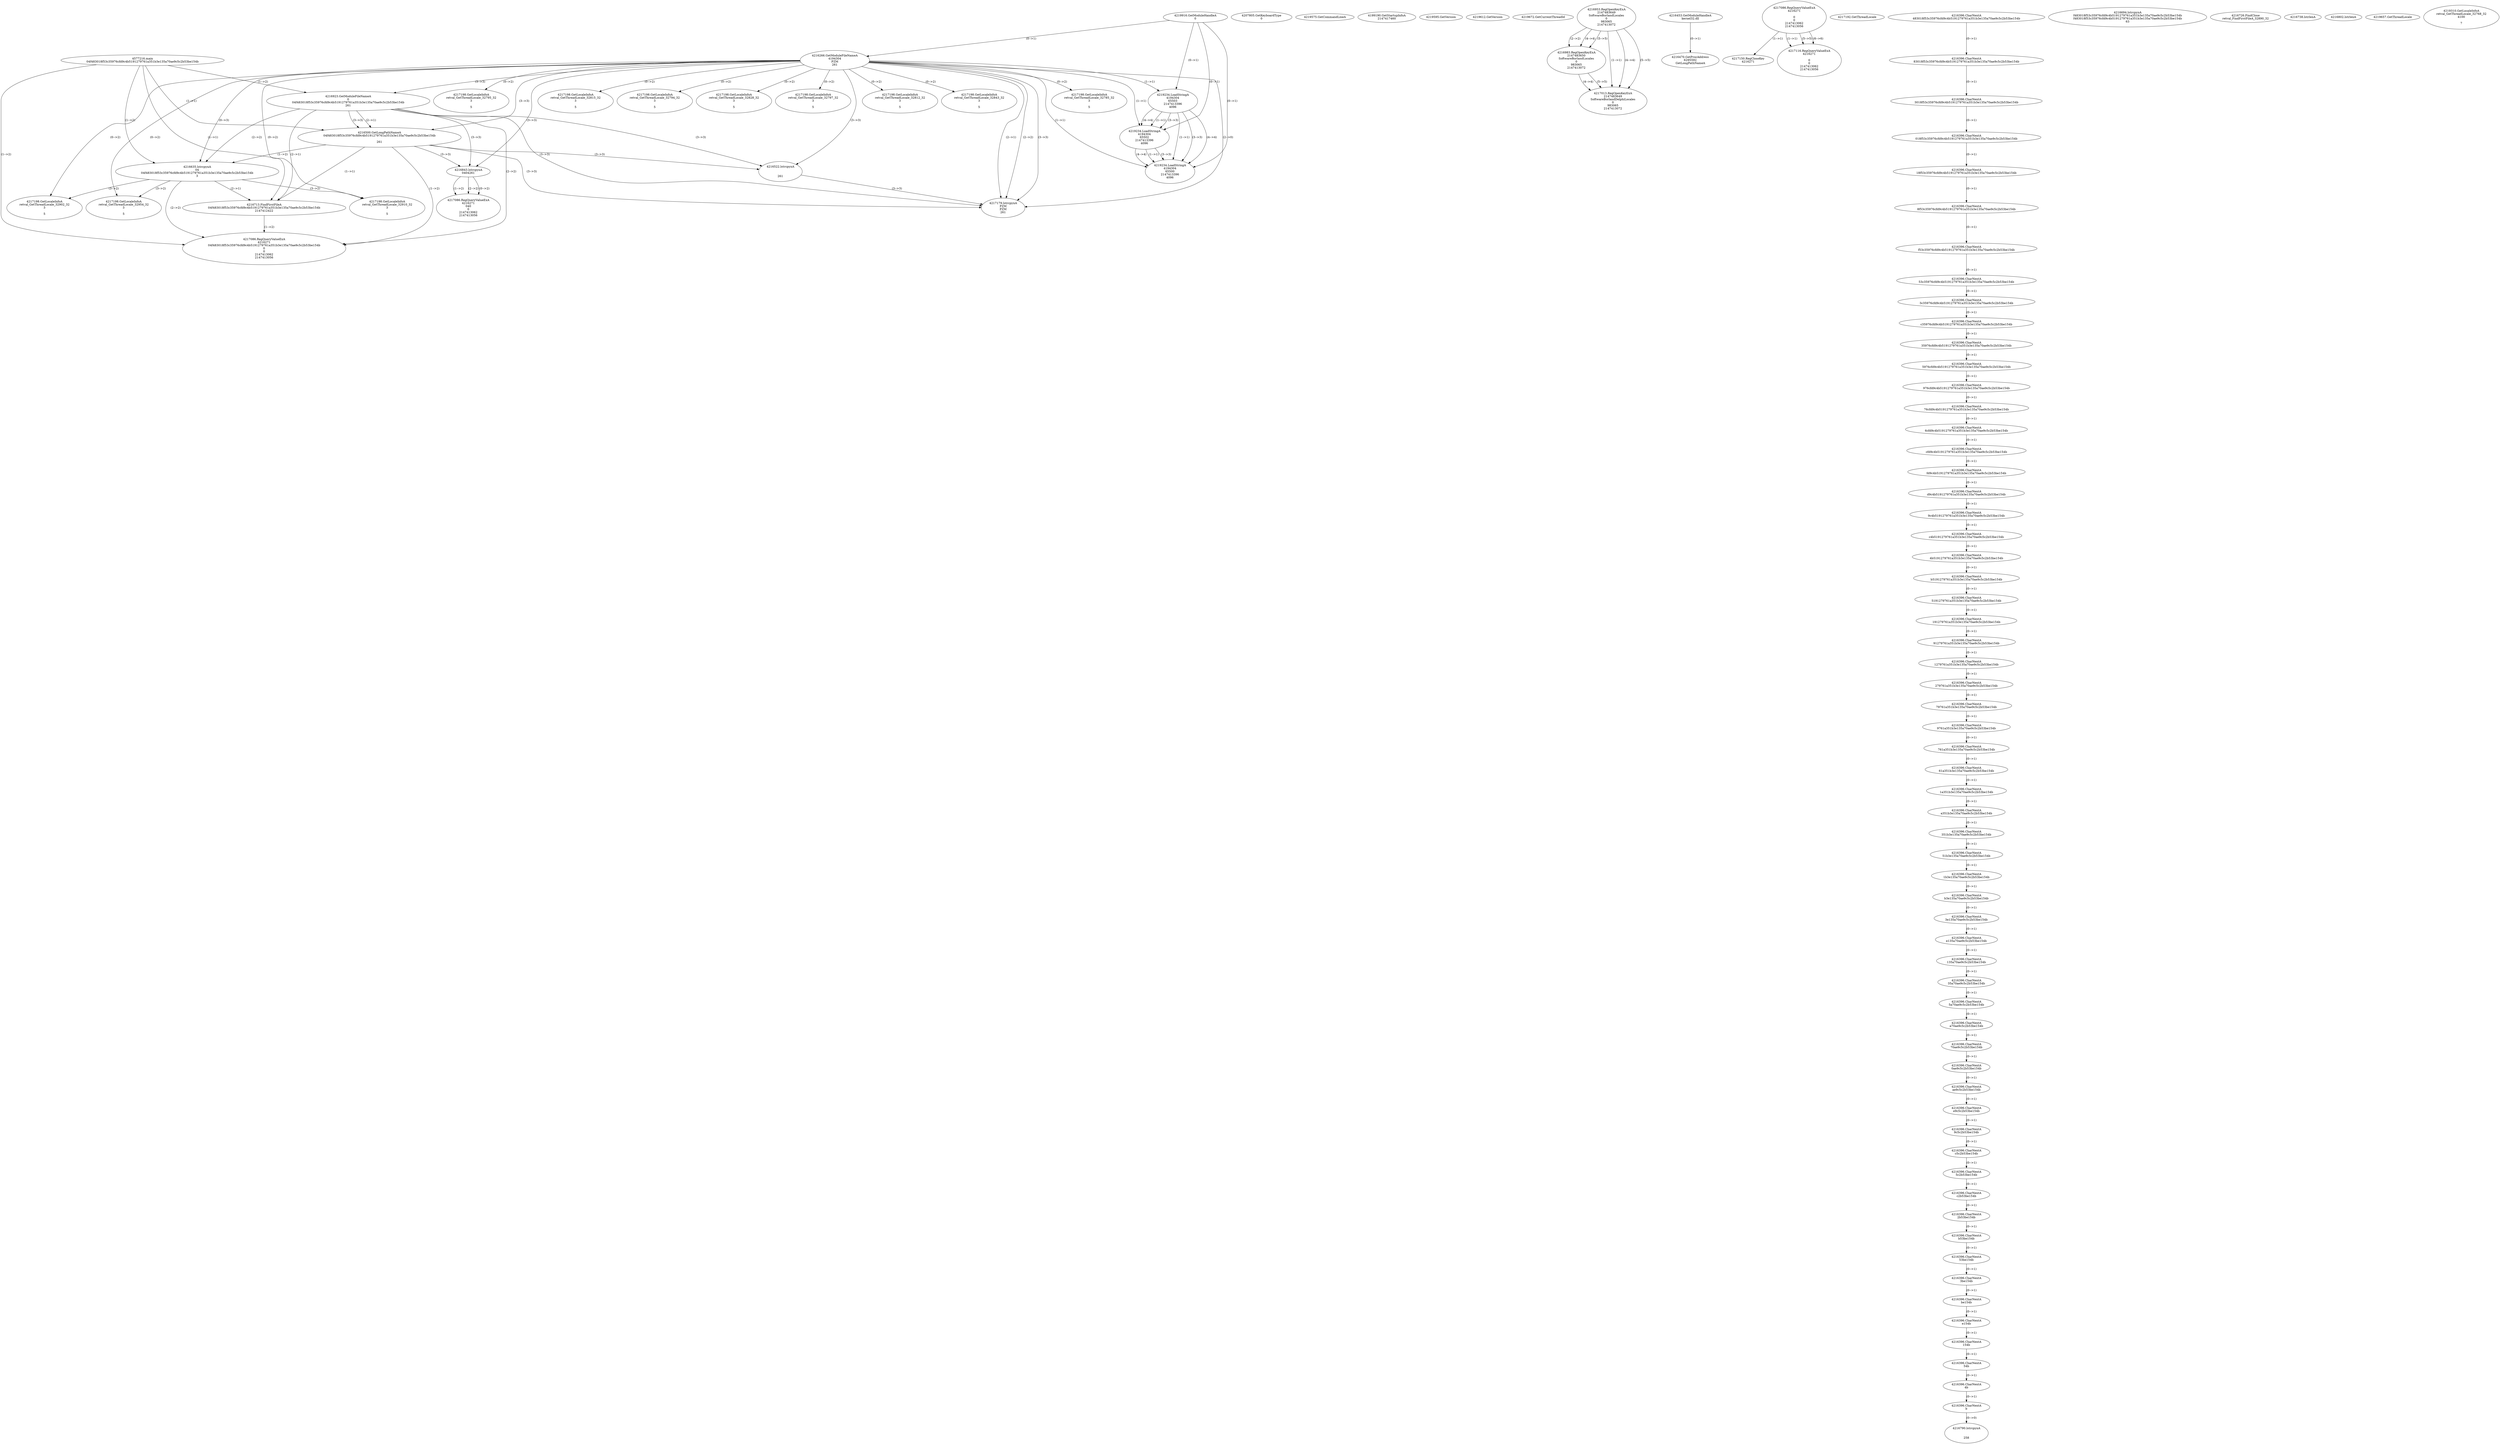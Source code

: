 // Global SCDG with merge call
digraph {
	0 [label="4577216.main
04f483018f53c35976cfd9c4b5191279761a351b3e135a70ae9c5c2b53be154b"]
	1 [label="4219916.GetModuleHandleA
0"]
	2 [label="4207805.GetKeyboardType
0"]
	3 [label="4219575.GetCommandLineA
"]
	4 [label="4199190.GetStartupInfoA
2147417460"]
	5 [label="4219595.GetVersion
"]
	6 [label="4219612.GetVersion
"]
	7 [label="4219672.GetCurrentThreadId
"]
	8 [label="4216266.GetModuleFileNameA
4194304
PZM
261"]
	1 -> 8 [label="(0-->1)"]
	9 [label="4216923.GetModuleFileNameA
0
04f483018f53c35976cfd9c4b5191279761a351b3e135a70ae9c5c2b53be154b
261"]
	0 -> 9 [label="(1-->2)"]
	8 -> 9 [label="(3-->3)"]
	10 [label="4216953.RegOpenKeyExA
2147483649
Software\Borland\Locales
0
983065
2147413072"]
	11 [label="4216983.RegOpenKeyExA
2147483650
Software\Borland\Locales
0
983065
2147413072"]
	10 -> 11 [label="(2-->2)"]
	10 -> 11 [label="(4-->4)"]
	10 -> 11 [label="(5-->5)"]
	12 [label="4216453.GetModuleHandleA
kernel32.dll"]
	13 [label="4216470.GetProcAddress
6295592
GetLongPathNameA"]
	12 -> 13 [label="(0-->1)"]
	14 [label="4216500.GetLongPathNameA
04f483018f53c35976cfd9c4b5191279761a351b3e135a70ae9c5c2b53be154b

261"]
	0 -> 14 [label="(1-->1)"]
	9 -> 14 [label="(2-->1)"]
	8 -> 14 [label="(3-->3)"]
	9 -> 14 [label="(3-->3)"]
	15 [label="4216522.lstrcpynA


261"]
	8 -> 15 [label="(3-->3)"]
	9 -> 15 [label="(3-->3)"]
	14 -> 15 [label="(3-->3)"]
	16 [label="4217086.RegQueryValueExA
4216271

0
0
2147413062
2147413056"]
	17 [label="4217150.RegCloseKey
4216271"]
	16 -> 17 [label="(1-->1)"]
	18 [label="4217179.lstrcpynA
PZM
PZM
261"]
	8 -> 18 [label="(2-->1)"]
	8 -> 18 [label="(2-->2)"]
	8 -> 18 [label="(3-->3)"]
	9 -> 18 [label="(3-->3)"]
	14 -> 18 [label="(3-->3)"]
	15 -> 18 [label="(3-->3)"]
	8 -> 18 [label="(2-->0)"]
	19 [label="4217192.GetThreadLocale
"]
	20 [label="4217198.GetLocaleInfoA
retval_GetThreadLocale_32785_32
3

5"]
	8 -> 20 [label="(0-->2)"]
	21 [label="4219234.LoadStringA
4194304
65503
2147413396
4096"]
	1 -> 21 [label="(0-->1)"]
	8 -> 21 [label="(1-->1)"]
	22 [label="4217116.RegQueryValueExA
4216271

0
0
2147413062
2147413056"]
	16 -> 22 [label="(1-->1)"]
	16 -> 22 [label="(5-->5)"]
	16 -> 22 [label="(6-->6)"]
	23 [label="4217198.GetLocaleInfoA
retval_GetThreadLocale_32795_32
3

5"]
	8 -> 23 [label="(0-->2)"]
	24 [label="4219234.LoadStringA
4194304
65502
2147413396
4096"]
	1 -> 24 [label="(0-->1)"]
	8 -> 24 [label="(1-->1)"]
	21 -> 24 [label="(1-->1)"]
	21 -> 24 [label="(3-->3)"]
	21 -> 24 [label="(4-->4)"]
	25 [label="4216635.lstrcpynA
04
04f483018f53c35976cfd9c4b5191279761a351b3e135a70ae9c5c2b53be154b
3"]
	0 -> 25 [label="(1-->2)"]
	9 -> 25 [label="(2-->2)"]
	14 -> 25 [label="(1-->2)"]
	8 -> 25 [label="(0-->3)"]
	26 [label="4216396.CharNextA
483018f53c35976cfd9c4b5191279761a351b3e135a70ae9c5c2b53be154b"]
	27 [label="4216396.CharNextA
83018f53c35976cfd9c4b5191279761a351b3e135a70ae9c5c2b53be154b"]
	26 -> 27 [label="(0-->1)"]
	28 [label="4216396.CharNextA
3018f53c35976cfd9c4b5191279761a351b3e135a70ae9c5c2b53be154b"]
	27 -> 28 [label="(0-->1)"]
	29 [label="4216396.CharNextA
018f53c35976cfd9c4b5191279761a351b3e135a70ae9c5c2b53be154b"]
	28 -> 29 [label="(0-->1)"]
	30 [label="4216396.CharNextA
18f53c35976cfd9c4b5191279761a351b3e135a70ae9c5c2b53be154b"]
	29 -> 30 [label="(0-->1)"]
	31 [label="4216396.CharNextA
8f53c35976cfd9c4b5191279761a351b3e135a70ae9c5c2b53be154b"]
	30 -> 31 [label="(0-->1)"]
	32 [label="4216396.CharNextA
f53c35976cfd9c4b5191279761a351b3e135a70ae9c5c2b53be154b"]
	31 -> 32 [label="(0-->1)"]
	33 [label="4216396.CharNextA
53c35976cfd9c4b5191279761a351b3e135a70ae9c5c2b53be154b"]
	32 -> 33 [label="(0-->1)"]
	34 [label="4216396.CharNextA
3c35976cfd9c4b5191279761a351b3e135a70ae9c5c2b53be154b"]
	33 -> 34 [label="(0-->1)"]
	35 [label="4216396.CharNextA
c35976cfd9c4b5191279761a351b3e135a70ae9c5c2b53be154b"]
	34 -> 35 [label="(0-->1)"]
	36 [label="4216396.CharNextA
35976cfd9c4b5191279761a351b3e135a70ae9c5c2b53be154b"]
	35 -> 36 [label="(0-->1)"]
	37 [label="4216396.CharNextA
5976cfd9c4b5191279761a351b3e135a70ae9c5c2b53be154b"]
	36 -> 37 [label="(0-->1)"]
	38 [label="4216396.CharNextA
976cfd9c4b5191279761a351b3e135a70ae9c5c2b53be154b"]
	37 -> 38 [label="(0-->1)"]
	39 [label="4216396.CharNextA
76cfd9c4b5191279761a351b3e135a70ae9c5c2b53be154b"]
	38 -> 39 [label="(0-->1)"]
	40 [label="4216396.CharNextA
6cfd9c4b5191279761a351b3e135a70ae9c5c2b53be154b"]
	39 -> 40 [label="(0-->1)"]
	41 [label="4216396.CharNextA
cfd9c4b5191279761a351b3e135a70ae9c5c2b53be154b"]
	40 -> 41 [label="(0-->1)"]
	42 [label="4216396.CharNextA
fd9c4b5191279761a351b3e135a70ae9c5c2b53be154b"]
	41 -> 42 [label="(0-->1)"]
	43 [label="4216396.CharNextA
d9c4b5191279761a351b3e135a70ae9c5c2b53be154b"]
	42 -> 43 [label="(0-->1)"]
	44 [label="4216396.CharNextA
9c4b5191279761a351b3e135a70ae9c5c2b53be154b"]
	43 -> 44 [label="(0-->1)"]
	45 [label="4216396.CharNextA
c4b5191279761a351b3e135a70ae9c5c2b53be154b"]
	44 -> 45 [label="(0-->1)"]
	46 [label="4216396.CharNextA
4b5191279761a351b3e135a70ae9c5c2b53be154b"]
	45 -> 46 [label="(0-->1)"]
	47 [label="4216396.CharNextA
b5191279761a351b3e135a70ae9c5c2b53be154b"]
	46 -> 47 [label="(0-->1)"]
	48 [label="4216396.CharNextA
5191279761a351b3e135a70ae9c5c2b53be154b"]
	47 -> 48 [label="(0-->1)"]
	49 [label="4216396.CharNextA
191279761a351b3e135a70ae9c5c2b53be154b"]
	48 -> 49 [label="(0-->1)"]
	50 [label="4216396.CharNextA
91279761a351b3e135a70ae9c5c2b53be154b"]
	49 -> 50 [label="(0-->1)"]
	51 [label="4216396.CharNextA
1279761a351b3e135a70ae9c5c2b53be154b"]
	50 -> 51 [label="(0-->1)"]
	52 [label="4216396.CharNextA
279761a351b3e135a70ae9c5c2b53be154b"]
	51 -> 52 [label="(0-->1)"]
	53 [label="4216396.CharNextA
79761a351b3e135a70ae9c5c2b53be154b"]
	52 -> 53 [label="(0-->1)"]
	54 [label="4216396.CharNextA
9761a351b3e135a70ae9c5c2b53be154b"]
	53 -> 54 [label="(0-->1)"]
	55 [label="4216396.CharNextA
761a351b3e135a70ae9c5c2b53be154b"]
	54 -> 55 [label="(0-->1)"]
	56 [label="4216396.CharNextA
61a351b3e135a70ae9c5c2b53be154b"]
	55 -> 56 [label="(0-->1)"]
	57 [label="4216396.CharNextA
1a351b3e135a70ae9c5c2b53be154b"]
	56 -> 57 [label="(0-->1)"]
	58 [label="4216396.CharNextA
a351b3e135a70ae9c5c2b53be154b"]
	57 -> 58 [label="(0-->1)"]
	59 [label="4216396.CharNextA
351b3e135a70ae9c5c2b53be154b"]
	58 -> 59 [label="(0-->1)"]
	60 [label="4216396.CharNextA
51b3e135a70ae9c5c2b53be154b"]
	59 -> 60 [label="(0-->1)"]
	61 [label="4216396.CharNextA
1b3e135a70ae9c5c2b53be154b"]
	60 -> 61 [label="(0-->1)"]
	62 [label="4216396.CharNextA
b3e135a70ae9c5c2b53be154b"]
	61 -> 62 [label="(0-->1)"]
	63 [label="4216396.CharNextA
3e135a70ae9c5c2b53be154b"]
	62 -> 63 [label="(0-->1)"]
	64 [label="4216396.CharNextA
e135a70ae9c5c2b53be154b"]
	63 -> 64 [label="(0-->1)"]
	65 [label="4216396.CharNextA
135a70ae9c5c2b53be154b"]
	64 -> 65 [label="(0-->1)"]
	66 [label="4216396.CharNextA
35a70ae9c5c2b53be154b"]
	65 -> 66 [label="(0-->1)"]
	67 [label="4216396.CharNextA
5a70ae9c5c2b53be154b"]
	66 -> 67 [label="(0-->1)"]
	68 [label="4216396.CharNextA
a70ae9c5c2b53be154b"]
	67 -> 68 [label="(0-->1)"]
	69 [label="4216396.CharNextA
70ae9c5c2b53be154b"]
	68 -> 69 [label="(0-->1)"]
	70 [label="4216396.CharNextA
0ae9c5c2b53be154b"]
	69 -> 70 [label="(0-->1)"]
	71 [label="4216396.CharNextA
ae9c5c2b53be154b"]
	70 -> 71 [label="(0-->1)"]
	72 [label="4216396.CharNextA
e9c5c2b53be154b"]
	71 -> 72 [label="(0-->1)"]
	73 [label="4216396.CharNextA
9c5c2b53be154b"]
	72 -> 73 [label="(0-->1)"]
	74 [label="4216396.CharNextA
c5c2b53be154b"]
	73 -> 74 [label="(0-->1)"]
	75 [label="4216396.CharNextA
5c2b53be154b"]
	74 -> 75 [label="(0-->1)"]
	76 [label="4216396.CharNextA
c2b53be154b"]
	75 -> 76 [label="(0-->1)"]
	77 [label="4216396.CharNextA
2b53be154b"]
	76 -> 77 [label="(0-->1)"]
	78 [label="4216396.CharNextA
b53be154b"]
	77 -> 78 [label="(0-->1)"]
	79 [label="4216396.CharNextA
53be154b"]
	78 -> 79 [label="(0-->1)"]
	80 [label="4216396.CharNextA
3be154b"]
	79 -> 80 [label="(0-->1)"]
	81 [label="4216396.CharNextA
be154b"]
	80 -> 81 [label="(0-->1)"]
	82 [label="4216396.CharNextA
e154b"]
	81 -> 82 [label="(0-->1)"]
	83 [label="4216396.CharNextA
154b"]
	82 -> 83 [label="(0-->1)"]
	84 [label="4216396.CharNextA
54b"]
	83 -> 84 [label="(0-->1)"]
	85 [label="4216396.CharNextA
4b"]
	84 -> 85 [label="(0-->1)"]
	86 [label="4216396.CharNextA
b"]
	85 -> 86 [label="(0-->1)"]
	87 [label="4216694.lstrcpynA
f483018f53c35976cfd9c4b5191279761a351b3e135a70ae9c5c2b53be154b
f483018f53c35976cfd9c4b5191279761a351b3e135a70ae9c5c2b53be154b
63"]
	88 [label="4216713.FindFirstFileA
04f483018f53c35976cfd9c4b5191279761a351b3e135a70ae9c5c2b53be154b
2147412422"]
	0 -> 88 [label="(1-->1)"]
	9 -> 88 [label="(2-->1)"]
	14 -> 88 [label="(1-->1)"]
	25 -> 88 [label="(2-->1)"]
	89 [label="4217086.RegQueryValueExA
4216271
04f483018f53c35976cfd9c4b5191279761a351b3e135a70ae9c5c2b53be154b
0
0
2147413062
2147413056"]
	0 -> 89 [label="(1-->2)"]
	9 -> 89 [label="(2-->2)"]
	14 -> 89 [label="(1-->2)"]
	25 -> 89 [label="(2-->2)"]
	88 -> 89 [label="(1-->2)"]
	90 [label="4217198.GetLocaleInfoA
retval_GetThreadLocale_32902_32
3

5"]
	8 -> 90 [label="(0-->2)"]
	25 -> 90 [label="(3-->2)"]
	91 [label="4219234.LoadStringA
4194304
65500
2147413396
4096"]
	1 -> 91 [label="(0-->1)"]
	8 -> 91 [label="(1-->1)"]
	21 -> 91 [label="(1-->1)"]
	24 -> 91 [label="(1-->1)"]
	21 -> 91 [label="(3-->3)"]
	24 -> 91 [label="(3-->3)"]
	21 -> 91 [label="(4-->4)"]
	24 -> 91 [label="(4-->4)"]
	92 [label="4216726.FindClose
retval_FindFirstFileA_32890_32"]
	93 [label="4216738.lstrlenA
"]
	94 [label="4216790.lstrcpynA


258"]
	86 -> 94 [label="(0-->0)"]
	95 [label="4216802.lstrlenA
"]
	96 [label="4216843.lstrcpynA
04\
04\
261"]
	8 -> 96 [label="(3-->3)"]
	9 -> 96 [label="(3-->3)"]
	14 -> 96 [label="(3-->3)"]
	97 [label="4217086.RegQueryValueExA
4216271
04\
0
0
2147413062
2147413056"]
	96 -> 97 [label="(1-->2)"]
	96 -> 97 [label="(2-->2)"]
	96 -> 97 [label="(0-->2)"]
	98 [label="4217198.GetLocaleInfoA
retval_GetThreadLocale_32954_32
3

5"]
	8 -> 98 [label="(0-->2)"]
	25 -> 98 [label="(3-->2)"]
	99 [label="4217013.RegOpenKeyExA
2147483649
Software\Borland\Delphi\Locales
0
983065
2147413072"]
	10 -> 99 [label="(1-->1)"]
	10 -> 99 [label="(4-->4)"]
	11 -> 99 [label="(4-->4)"]
	10 -> 99 [label="(5-->5)"]
	11 -> 99 [label="(5-->5)"]
	100 [label="4217198.GetLocaleInfoA
retval_GetThreadLocale_32815_32
3

5"]
	8 -> 100 [label="(0-->2)"]
	101 [label="4217198.GetLocaleInfoA
retval_GetThreadLocale_32794_32
3

5"]
	8 -> 101 [label="(0-->2)"]
	102 [label="4217198.GetLocaleInfoA
retval_GetThreadLocale_32828_32
3

5"]
	8 -> 102 [label="(0-->2)"]
	103 [label="4217198.GetLocaleInfoA
retval_GetThreadLocale_32797_32
3

5"]
	8 -> 103 [label="(0-->2)"]
	104 [label="4219657.GetThreadLocale
"]
	105 [label="4219310.GetLocaleInfoA
retval_GetThreadLocale_32768_32
4100

7"]
	106 [label="4217198.GetLocaleInfoA
retval_GetThreadLocale_32812_32
3

5"]
	8 -> 106 [label="(0-->2)"]
	107 [label="4217198.GetLocaleInfoA
retval_GetThreadLocale_32843_32
3

5"]
	8 -> 107 [label="(0-->2)"]
	108 [label="4217198.GetLocaleInfoA
retval_GetThreadLocale_32910_32
3

5"]
	8 -> 108 [label="(0-->2)"]
	25 -> 108 [label="(3-->2)"]
}
